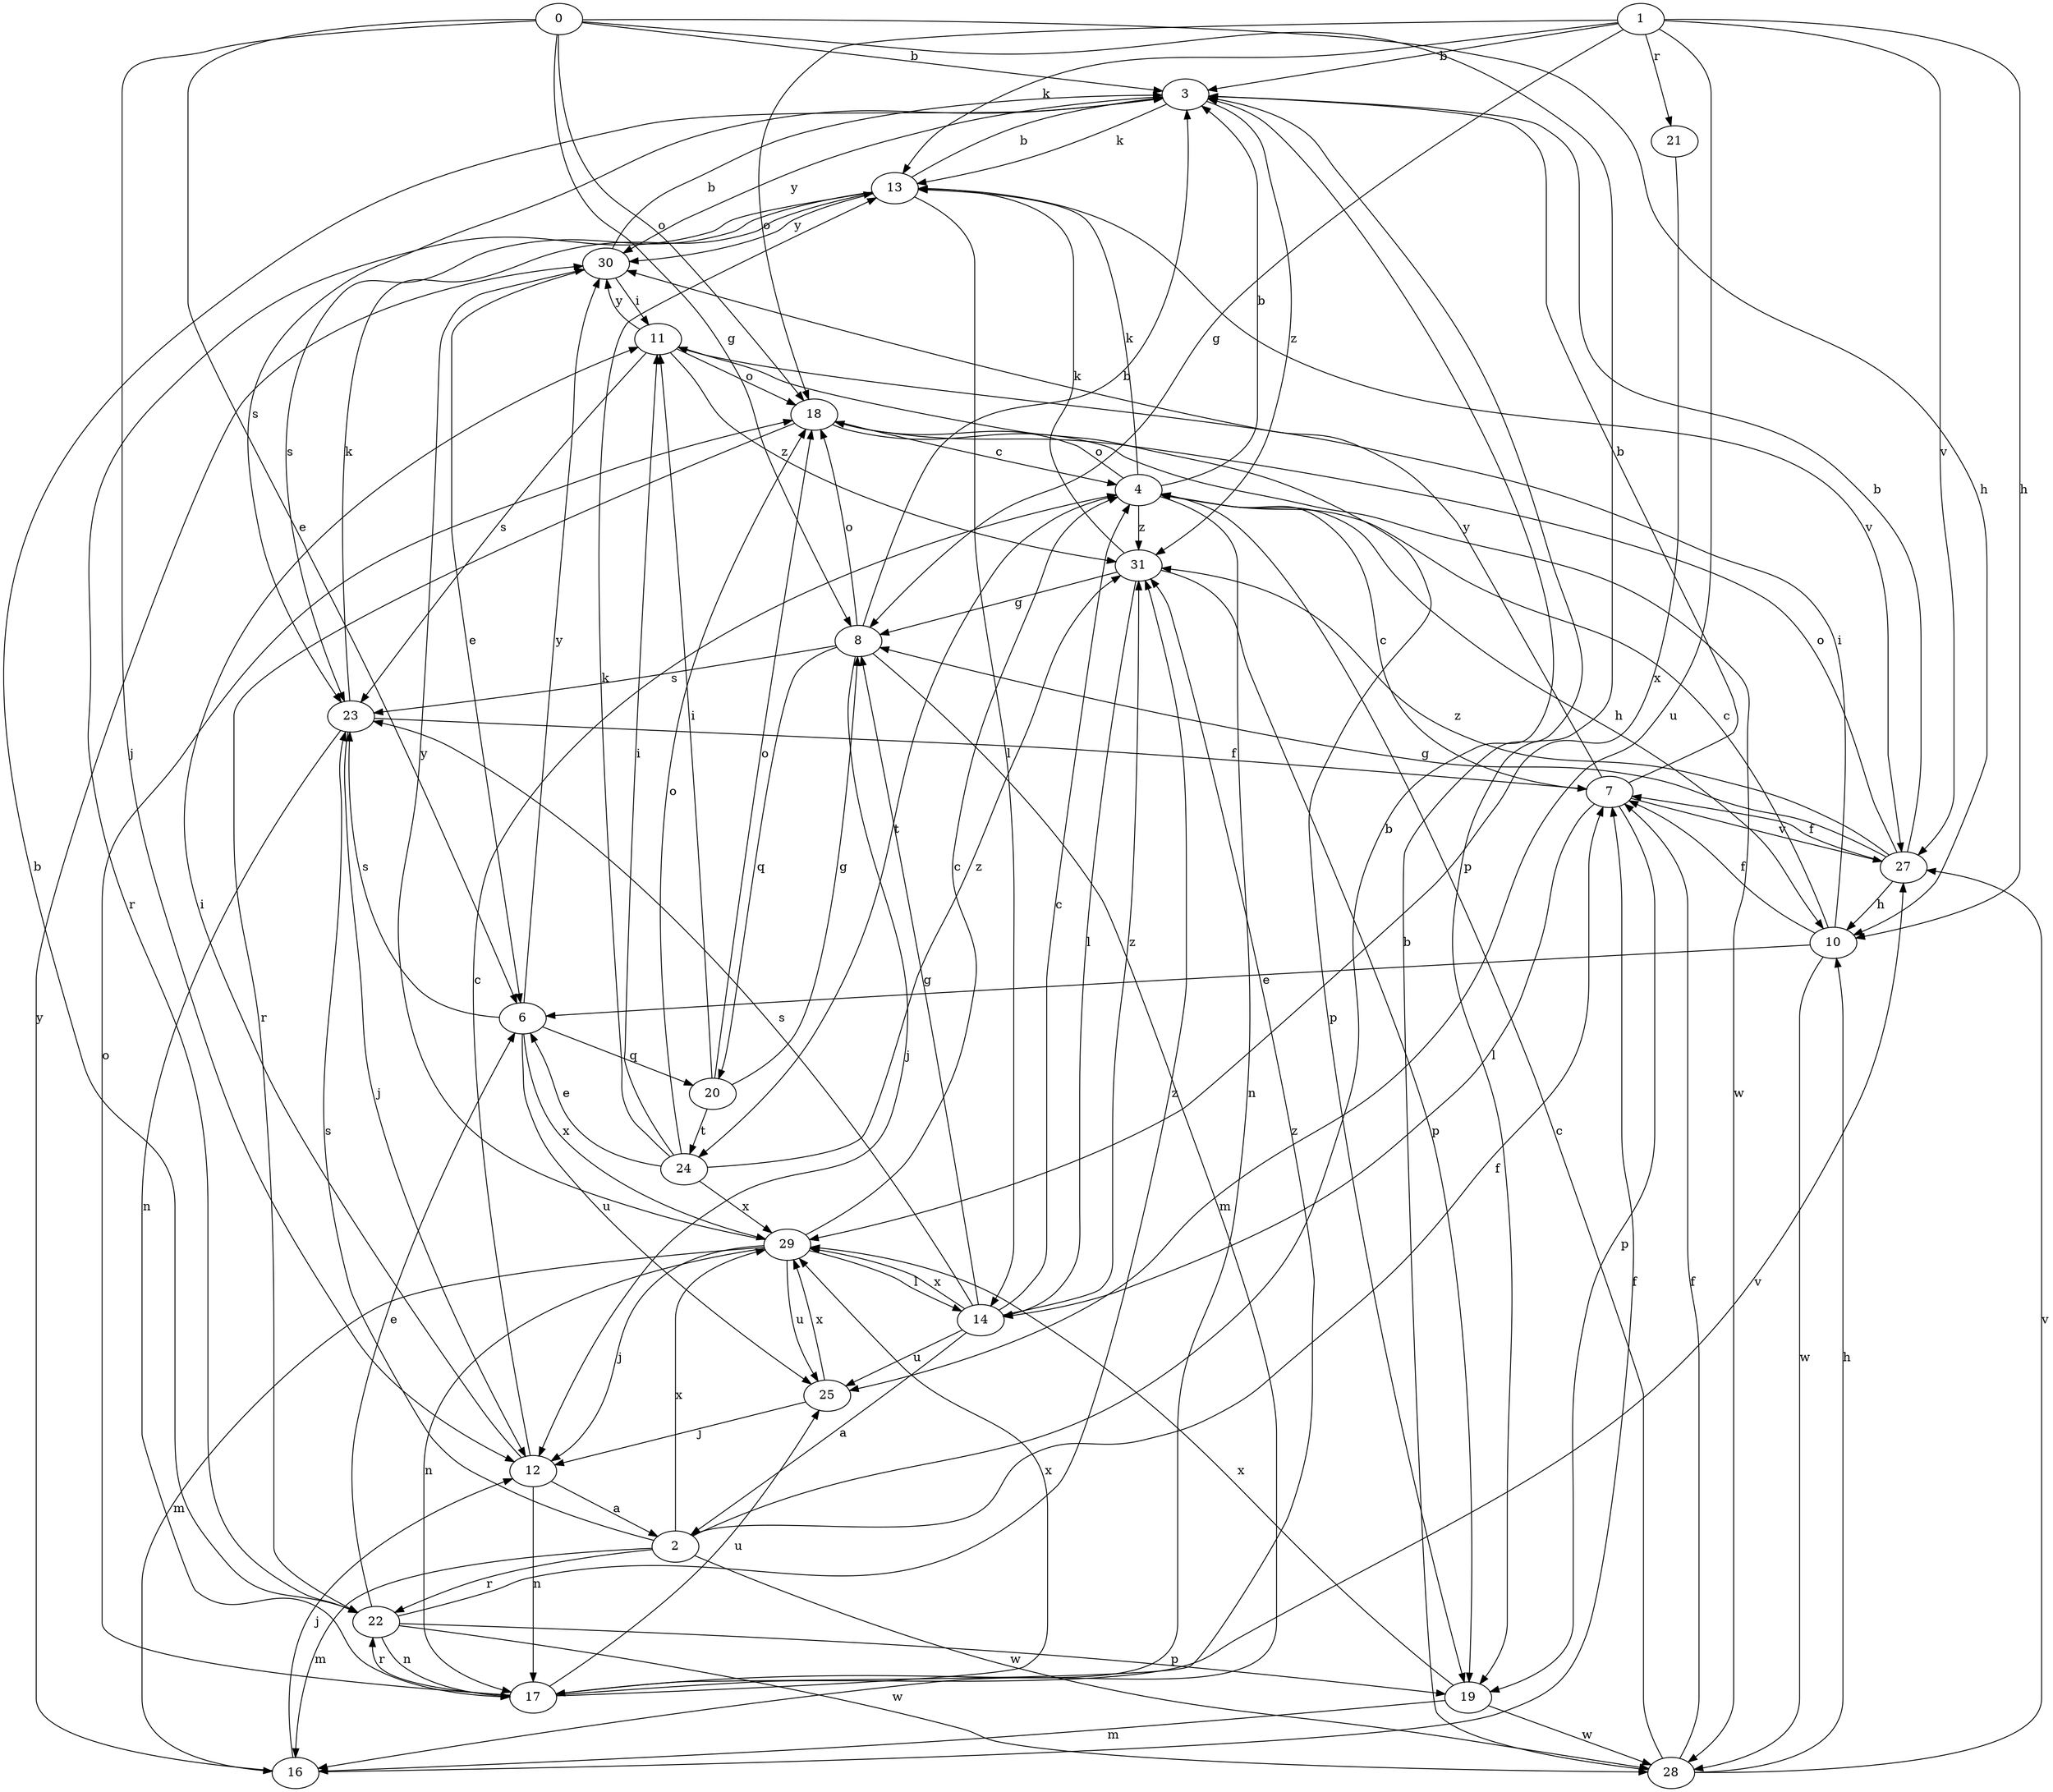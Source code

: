 strict digraph  {
0;
1;
2;
3;
4;
6;
7;
8;
10;
11;
12;
13;
14;
16;
17;
18;
19;
20;
21;
22;
23;
24;
25;
27;
28;
29;
30;
31;
0 -> 3  [label=b];
0 -> 6  [label=e];
0 -> 8  [label=g];
0 -> 10  [label=h];
0 -> 12  [label=j];
0 -> 18  [label=o];
0 -> 19  [label=p];
1 -> 3  [label=b];
1 -> 8  [label=g];
1 -> 10  [label=h];
1 -> 13  [label=k];
1 -> 18  [label=o];
1 -> 21  [label=r];
1 -> 25  [label=u];
1 -> 27  [label=v];
2 -> 3  [label=b];
2 -> 7  [label=f];
2 -> 16  [label=m];
2 -> 22  [label=r];
2 -> 23  [label=s];
2 -> 28  [label=w];
2 -> 29  [label=x];
3 -> 13  [label=k];
3 -> 23  [label=s];
3 -> 30  [label=y];
3 -> 31  [label=z];
4 -> 3  [label=b];
4 -> 10  [label=h];
4 -> 13  [label=k];
4 -> 17  [label=n];
4 -> 18  [label=o];
4 -> 24  [label=t];
4 -> 31  [label=z];
6 -> 20  [label=q];
6 -> 23  [label=s];
6 -> 25  [label=u];
6 -> 29  [label=x];
6 -> 30  [label=y];
7 -> 3  [label=b];
7 -> 4  [label=c];
7 -> 14  [label=l];
7 -> 19  [label=p];
7 -> 27  [label=v];
7 -> 30  [label=y];
8 -> 3  [label=b];
8 -> 12  [label=j];
8 -> 16  [label=m];
8 -> 18  [label=o];
8 -> 20  [label=q];
8 -> 23  [label=s];
10 -> 4  [label=c];
10 -> 6  [label=e];
10 -> 7  [label=f];
10 -> 11  [label=i];
10 -> 28  [label=w];
11 -> 18  [label=o];
11 -> 19  [label=p];
11 -> 23  [label=s];
11 -> 30  [label=y];
11 -> 31  [label=z];
12 -> 2  [label=a];
12 -> 4  [label=c];
12 -> 11  [label=i];
12 -> 17  [label=n];
13 -> 3  [label=b];
13 -> 14  [label=l];
13 -> 22  [label=r];
13 -> 23  [label=s];
13 -> 27  [label=v];
13 -> 30  [label=y];
14 -> 2  [label=a];
14 -> 4  [label=c];
14 -> 8  [label=g];
14 -> 23  [label=s];
14 -> 25  [label=u];
14 -> 29  [label=x];
14 -> 31  [label=z];
16 -> 7  [label=f];
16 -> 12  [label=j];
16 -> 30  [label=y];
17 -> 18  [label=o];
17 -> 22  [label=r];
17 -> 25  [label=u];
17 -> 27  [label=v];
17 -> 29  [label=x];
17 -> 31  [label=z];
18 -> 4  [label=c];
18 -> 22  [label=r];
18 -> 28  [label=w];
19 -> 16  [label=m];
19 -> 28  [label=w];
19 -> 29  [label=x];
20 -> 8  [label=g];
20 -> 11  [label=i];
20 -> 18  [label=o];
20 -> 24  [label=t];
21 -> 29  [label=x];
22 -> 3  [label=b];
22 -> 6  [label=e];
22 -> 17  [label=n];
22 -> 19  [label=p];
22 -> 28  [label=w];
22 -> 31  [label=z];
23 -> 7  [label=f];
23 -> 12  [label=j];
23 -> 13  [label=k];
23 -> 17  [label=n];
24 -> 6  [label=e];
24 -> 11  [label=i];
24 -> 13  [label=k];
24 -> 18  [label=o];
24 -> 29  [label=x];
24 -> 31  [label=z];
25 -> 12  [label=j];
25 -> 29  [label=x];
27 -> 3  [label=b];
27 -> 7  [label=f];
27 -> 8  [label=g];
27 -> 10  [label=h];
27 -> 18  [label=o];
27 -> 31  [label=z];
28 -> 3  [label=b];
28 -> 4  [label=c];
28 -> 7  [label=f];
28 -> 10  [label=h];
28 -> 27  [label=v];
29 -> 4  [label=c];
29 -> 12  [label=j];
29 -> 14  [label=l];
29 -> 16  [label=m];
29 -> 17  [label=n];
29 -> 25  [label=u];
29 -> 30  [label=y];
30 -> 3  [label=b];
30 -> 6  [label=e];
30 -> 11  [label=i];
31 -> 8  [label=g];
31 -> 13  [label=k];
31 -> 14  [label=l];
31 -> 19  [label=p];
}
